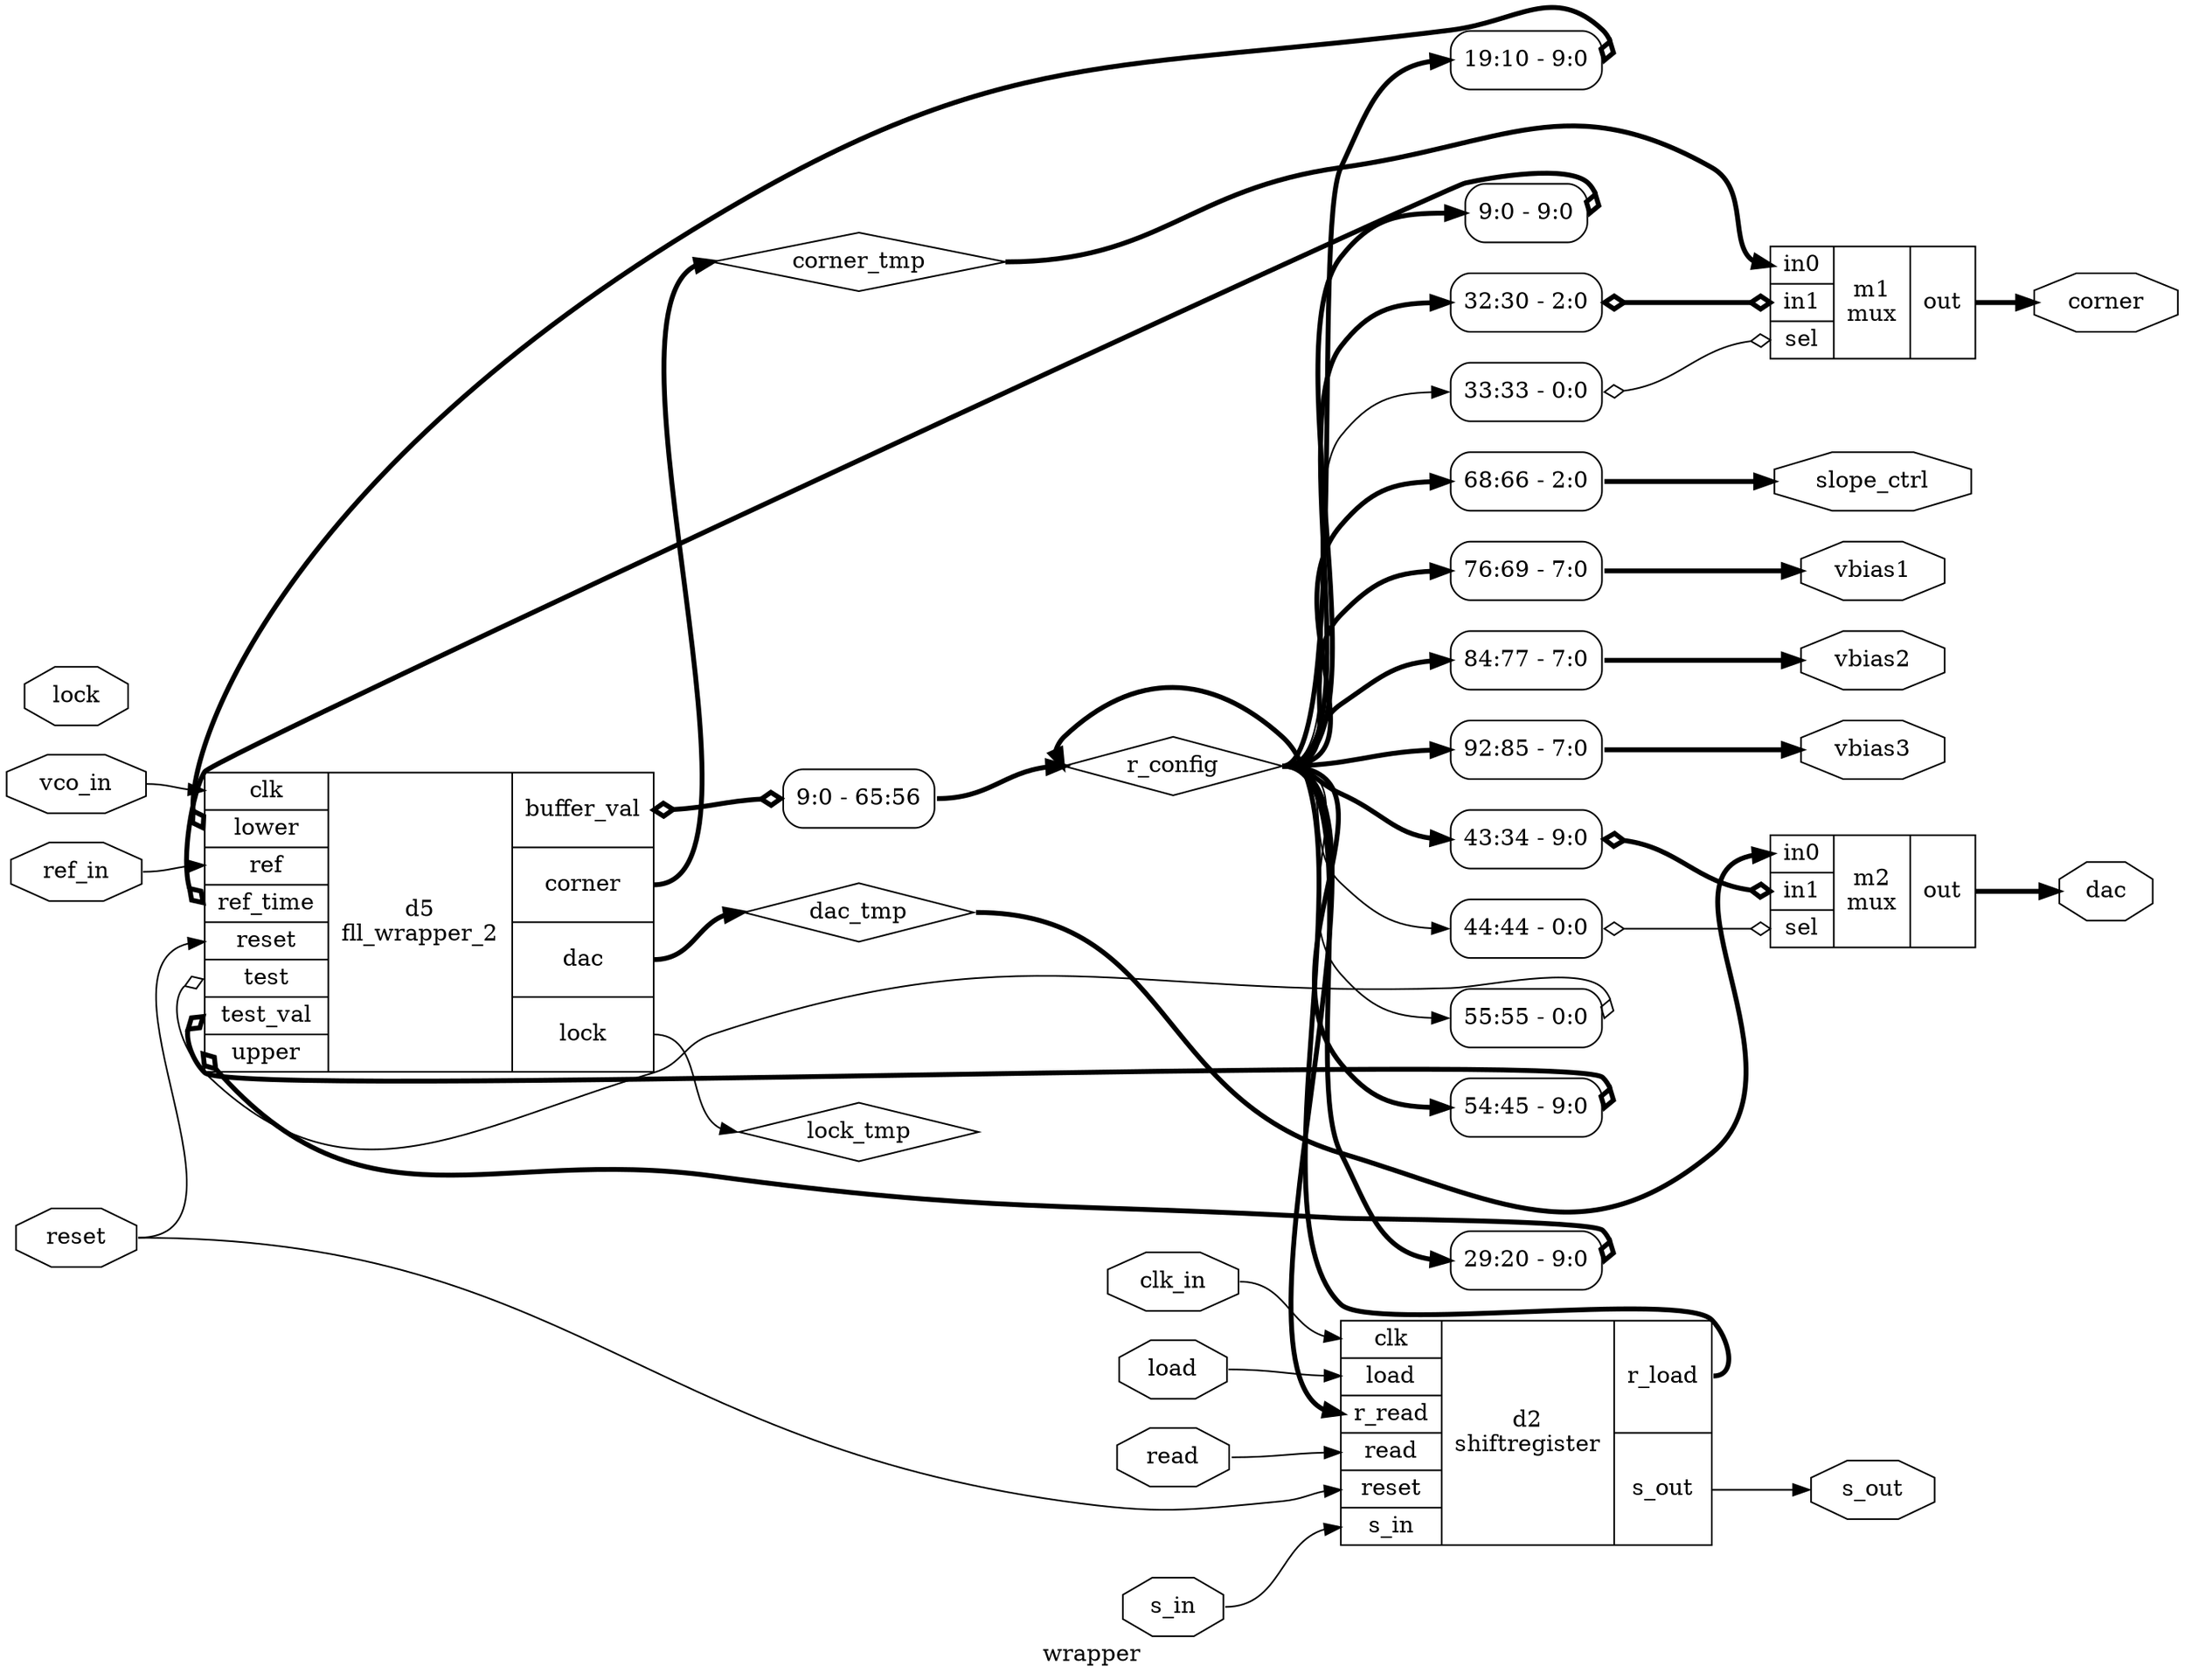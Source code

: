 digraph "wrapper" {
label="wrapper";
rankdir="LR";
remincross=true;
n1 [ shape=diamond, label="lock_tmp", color="black", fontcolor="black" ];
n2 [ shape=diamond, label="corner_tmp", color="black", fontcolor="black" ];
n3 [ shape=diamond, label="dac_tmp", color="black", fontcolor="black" ];
n4 [ shape=diamond, label="r_config", color="black", fontcolor="black" ];
n5 [ shape=octagon, label="vbias3", color="black", fontcolor="black" ];
n6 [ shape=octagon, label="vbias2", color="black", fontcolor="black" ];
n7 [ shape=octagon, label="vbias1", color="black", fontcolor="black" ];
n8 [ shape=octagon, label="slope_ctrl", color="black", fontcolor="black" ];
n9 [ shape=octagon, label="lock", color="black", fontcolor="black" ];
n10 [ shape=octagon, label="corner", color="black", fontcolor="black" ];
n11 [ shape=octagon, label="dac", color="black", fontcolor="black" ];
n12 [ shape=octagon, label="s_out", color="black", fontcolor="black" ];
n13 [ shape=octagon, label="vco_in", color="black", fontcolor="black" ];
n14 [ shape=octagon, label="reset", color="black", fontcolor="black" ];
n15 [ shape=octagon, label="load", color="black", fontcolor="black" ];
n16 [ shape=octagon, label="read", color="black", fontcolor="black" ];
n17 [ shape=octagon, label="s_in", color="black", fontcolor="black" ];
n18 [ shape=octagon, label="clk_in", color="black", fontcolor="black" ];
n19 [ shape=octagon, label="ref_in", color="black", fontcolor="black" ];
c24 [ shape=record, label="{{<p20> in0|<p21> in1|<p22> sel}|m2\nmux|{<p23> out}}" ];
x0 [ shape=record, style=rounded, label="<s0> 43:34 - 9:0 " ];
x0:e -> c24:p21:w [arrowhead=odiamond, arrowtail=odiamond, dir=both, color="black", style="setlinewidth(3)", label=""];
x1 [ shape=record, style=rounded, label="<s0> 44:44 - 0:0 " ];
x1:e -> c24:p22:w [arrowhead=odiamond, arrowtail=odiamond, dir=both, color="black", label=""];
c25 [ shape=record, label="{{<p20> in0|<p21> in1|<p22> sel}|m1\nmux|{<p23> out}}" ];
x2 [ shape=record, style=rounded, label="<s0> 32:30 - 2:0 " ];
x2:e -> c25:p21:w [arrowhead=odiamond, arrowtail=odiamond, dir=both, color="black", style="setlinewidth(3)", label=""];
x3 [ shape=record, style=rounded, label="<s0> 33:33 - 0:0 " ];
x3:e -> c25:p22:w [arrowhead=odiamond, arrowtail=odiamond, dir=both, color="black", label=""];
c34 [ shape=record, label="{{<p26> clk|<p27> lower|<p28> ref|<p29> ref_time|<p14> reset|<p30> test|<p31> test_val|<p32> upper}|d5\nfll_wrapper_2|{<p33> buffer_val|<p10> corner|<p11> dac|<p9> lock}}" ];
x4 [ shape=record, style=rounded, label="<s0> 9:0 - 65:56 " ];
c34:p33:e -> x4:w [arrowhead=odiamond, arrowtail=odiamond, dir=both, color="black", style="setlinewidth(3)", label=""];
x5 [ shape=record, style=rounded, label="<s0> 54:45 - 9:0 " ];
x5:e -> c34:p31:w [arrowhead=odiamond, arrowtail=odiamond, dir=both, color="black", style="setlinewidth(3)", label=""];
x6 [ shape=record, style=rounded, label="<s0> 55:55 - 0:0 " ];
x6:e -> c34:p30:w [arrowhead=odiamond, arrowtail=odiamond, dir=both, color="black", label=""];
x7 [ shape=record, style=rounded, label="<s0> 9:0 - 9:0 " ];
x7:e -> c34:p29:w [arrowhead=odiamond, arrowtail=odiamond, dir=both, color="black", style="setlinewidth(3)", label=""];
x8 [ shape=record, style=rounded, label="<s0> 19:10 - 9:0 " ];
x8:e -> c34:p27:w [arrowhead=odiamond, arrowtail=odiamond, dir=both, color="black", style="setlinewidth(3)", label=""];
x9 [ shape=record, style=rounded, label="<s0> 29:20 - 9:0 " ];
x9:e -> c34:p32:w [arrowhead=odiamond, arrowtail=odiamond, dir=both, color="black", style="setlinewidth(3)", label=""];
c37 [ shape=record, label="{{<p26> clk|<p15> load|<p35> r_read|<p16> read|<p14> reset|<p17> s_in}|d2\nshiftregister|{<p36> r_load|<p12> s_out}}" ];
x10 [ shape=record, style=rounded, label="<s0> 68:66 - 2:0 " ];
x11 [ shape=record, style=rounded, label="<s0> 76:69 - 7:0 " ];
x12 [ shape=record, style=rounded, label="<s0> 84:77 - 7:0 " ];
x13 [ shape=record, style=rounded, label="<s0> 92:85 - 7:0 " ];
c34:p9:e -> n1:w [color="black", label=""];
c25:p23:e -> n10:w [color="black", style="setlinewidth(3)", label=""];
c24:p23:e -> n11:w [color="black", style="setlinewidth(3)", label=""];
c37:p12:e -> n12:w [color="black", label=""];
n13:e -> c34:p26:w [color="black", label=""];
n14:e -> c34:p14:w [color="black", label=""];
n14:e -> c37:p14:w [color="black", label=""];
n15:e -> c37:p15:w [color="black", label=""];
n16:e -> c37:p16:w [color="black", label=""];
n17:e -> c37:p17:w [color="black", label=""];
n18:e -> c37:p26:w [color="black", label=""];
n19:e -> c34:p28:w [color="black", label=""];
c34:p10:e -> n2:w [color="black", style="setlinewidth(3)", label=""];
n2:e -> c25:p20:w [color="black", style="setlinewidth(3)", label=""];
c34:p11:e -> n3:w [color="black", style="setlinewidth(3)", label=""];
n3:e -> c24:p20:w [color="black", style="setlinewidth(3)", label=""];
c37:p36:e -> n4:w [color="black", style="setlinewidth(3)", label=""];
x4:s0:e -> n4:w [color="black", style="setlinewidth(3)", label=""];
n4:e -> c37:p35:w [color="black", style="setlinewidth(3)", label=""];
n4:e -> x0:s0:w [color="black", style="setlinewidth(3)", label=""];
n4:e -> x10:s0:w [color="black", style="setlinewidth(3)", label=""];
n4:e -> x11:s0:w [color="black", style="setlinewidth(3)", label=""];
n4:e -> x12:s0:w [color="black", style="setlinewidth(3)", label=""];
n4:e -> x13:s0:w [color="black", style="setlinewidth(3)", label=""];
n4:e -> x1:s0:w [color="black", label=""];
n4:e -> x2:s0:w [color="black", style="setlinewidth(3)", label=""];
n4:e -> x3:s0:w [color="black", label=""];
n4:e -> x5:s0:w [color="black", style="setlinewidth(3)", label=""];
n4:e -> x6:s0:w [color="black", label=""];
n4:e -> x7:s0:w [color="black", style="setlinewidth(3)", label=""];
n4:e -> x8:s0:w [color="black", style="setlinewidth(3)", label=""];
n4:e -> x9:s0:w [color="black", style="setlinewidth(3)", label=""];
x13:e -> n5:w [color="black", style="setlinewidth(3)", label=""];
x12:e -> n6:w [color="black", style="setlinewidth(3)", label=""];
x11:e -> n7:w [color="black", style="setlinewidth(3)", label=""];
x10:e -> n8:w [color="black", style="setlinewidth(3)", label=""];
}
